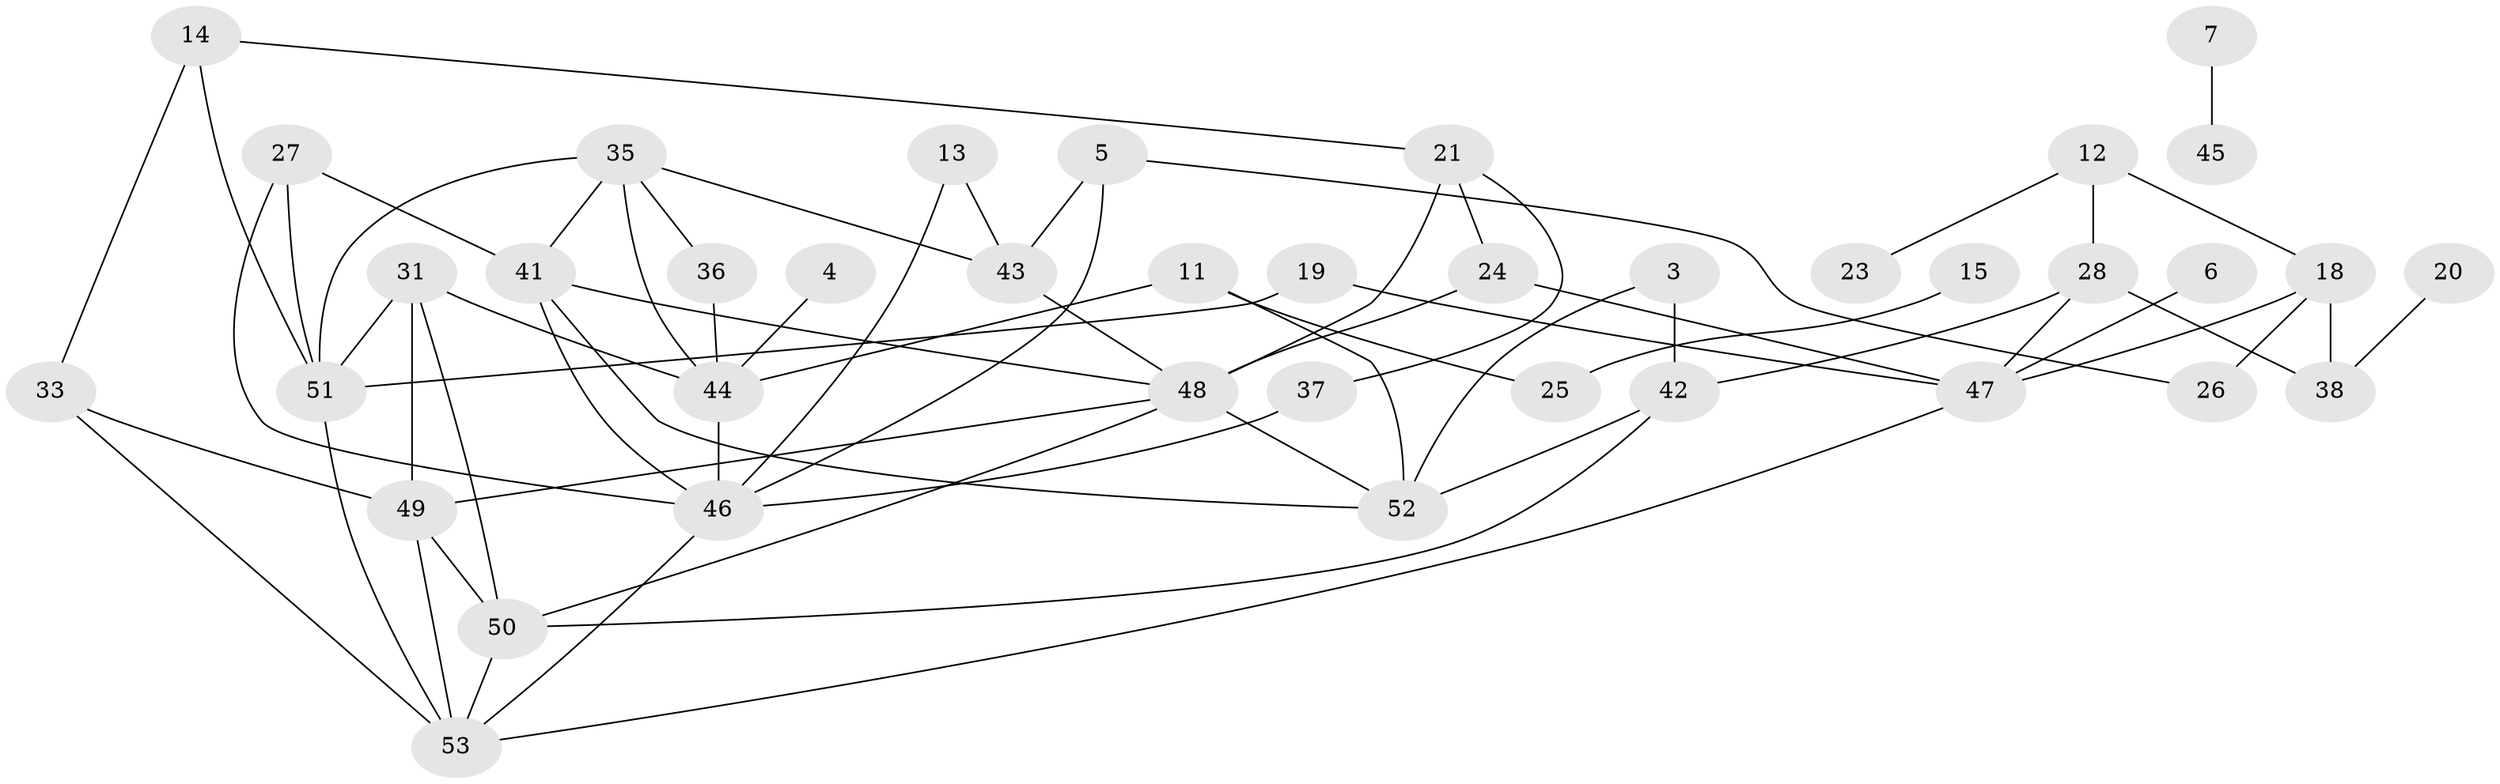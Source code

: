 // original degree distribution, {0: 0.13333333333333333, 3: 0.2857142857142857, 2: 0.23809523809523808, 1: 0.17142857142857143, 5: 0.05714285714285714, 4: 0.10476190476190476, 6: 0.009523809523809525}
// Generated by graph-tools (version 1.1) at 2025/25/03/09/25 03:25:22]
// undirected, 39 vertices, 66 edges
graph export_dot {
graph [start="1"]
  node [color=gray90,style=filled];
  3;
  4;
  5;
  6;
  7;
  11;
  12;
  13;
  14;
  15;
  18;
  19;
  20;
  21;
  23;
  24;
  25;
  26;
  27;
  28;
  31;
  33;
  35;
  36;
  37;
  38;
  41;
  42;
  43;
  44;
  45;
  46;
  47;
  48;
  49;
  50;
  51;
  52;
  53;
  3 -- 42 [weight=1.0];
  3 -- 52 [weight=1.0];
  4 -- 44 [weight=1.0];
  5 -- 26 [weight=1.0];
  5 -- 43 [weight=1.0];
  5 -- 46 [weight=1.0];
  6 -- 47 [weight=1.0];
  7 -- 45 [weight=1.0];
  11 -- 25 [weight=1.0];
  11 -- 44 [weight=1.0];
  11 -- 52 [weight=1.0];
  12 -- 18 [weight=1.0];
  12 -- 23 [weight=1.0];
  12 -- 28 [weight=1.0];
  13 -- 43 [weight=1.0];
  13 -- 46 [weight=1.0];
  14 -- 21 [weight=1.0];
  14 -- 33 [weight=1.0];
  14 -- 51 [weight=1.0];
  15 -- 25 [weight=1.0];
  18 -- 26 [weight=1.0];
  18 -- 38 [weight=2.0];
  18 -- 47 [weight=1.0];
  19 -- 47 [weight=1.0];
  19 -- 51 [weight=1.0];
  20 -- 38 [weight=1.0];
  21 -- 24 [weight=1.0];
  21 -- 37 [weight=1.0];
  21 -- 48 [weight=1.0];
  24 -- 47 [weight=1.0];
  24 -- 48 [weight=1.0];
  27 -- 41 [weight=1.0];
  27 -- 46 [weight=1.0];
  27 -- 51 [weight=1.0];
  28 -- 38 [weight=1.0];
  28 -- 42 [weight=1.0];
  28 -- 47 [weight=1.0];
  31 -- 44 [weight=1.0];
  31 -- 49 [weight=1.0];
  31 -- 50 [weight=1.0];
  31 -- 51 [weight=1.0];
  33 -- 49 [weight=1.0];
  33 -- 53 [weight=1.0];
  35 -- 36 [weight=1.0];
  35 -- 41 [weight=1.0];
  35 -- 43 [weight=1.0];
  35 -- 44 [weight=1.0];
  35 -- 51 [weight=1.0];
  36 -- 44 [weight=1.0];
  37 -- 46 [weight=1.0];
  41 -- 46 [weight=1.0];
  41 -- 48 [weight=1.0];
  41 -- 52 [weight=1.0];
  42 -- 50 [weight=1.0];
  42 -- 52 [weight=1.0];
  43 -- 48 [weight=1.0];
  44 -- 46 [weight=1.0];
  46 -- 53 [weight=1.0];
  47 -- 53 [weight=1.0];
  48 -- 49 [weight=1.0];
  48 -- 50 [weight=1.0];
  48 -- 52 [weight=1.0];
  49 -- 50 [weight=1.0];
  49 -- 53 [weight=1.0];
  50 -- 53 [weight=1.0];
  51 -- 53 [weight=1.0];
}

